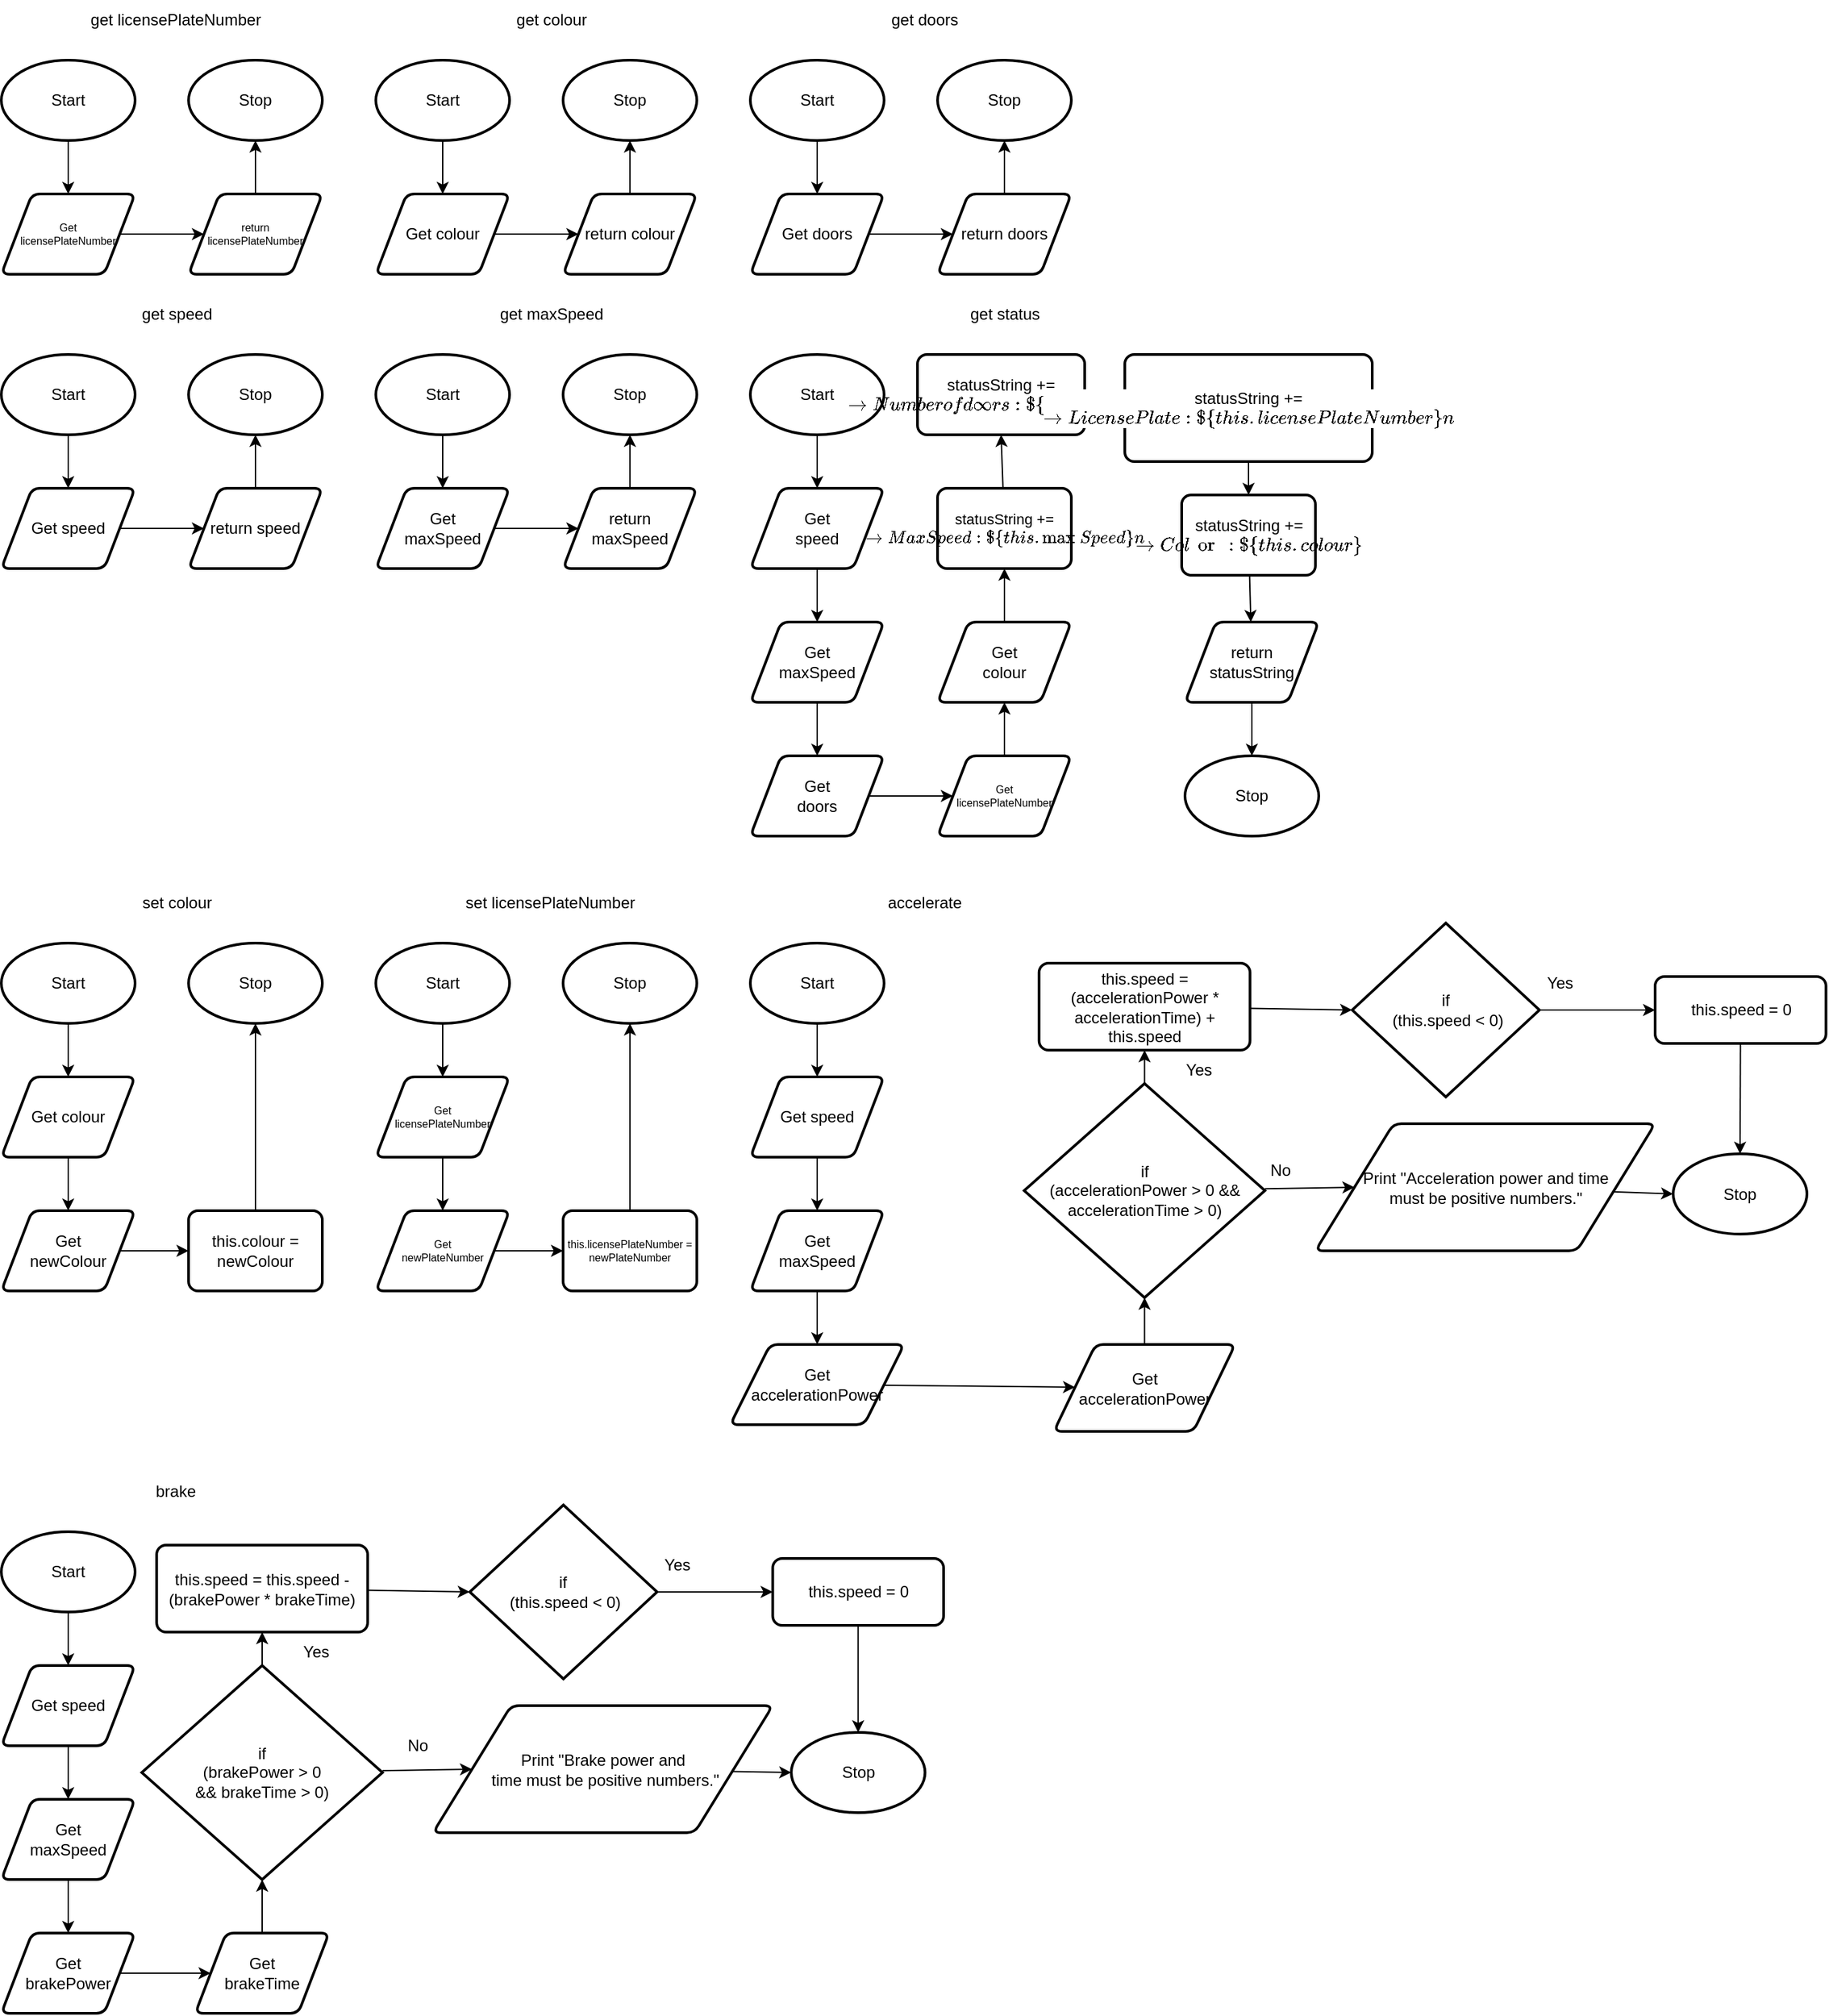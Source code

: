 <mxfile>
    <diagram id="5gMrNbhCcvMap2-kCo8e" name="Page-1">
        <mxGraphModel dx="1326" dy="740" grid="1" gridSize="5" guides="1" tooltips="1" connect="1" arrows="1" fold="1" page="1" pageScale="1" pageWidth="827" pageHeight="1169" math="0" shadow="0">
            <root>
                <mxCell id="0"/>
                <mxCell id="1" parent="0"/>
                <mxCell id="65" style="edgeStyle=none;html=1;entryX=0.5;entryY=0;entryDx=0;entryDy=0;" parent="1" source="66" target="69" edge="1">
                    <mxGeometry relative="1" as="geometry">
                        <mxPoint x="110" y="190" as="targetPoint"/>
                    </mxGeometry>
                </mxCell>
                <mxCell id="66" value="Start" style="strokeWidth=2;html=1;shape=mxgraph.flowchart.start_1;whiteSpace=wrap;" parent="1" vertex="1">
                    <mxGeometry x="40" y="80" width="100" height="60" as="geometry"/>
                </mxCell>
                <mxCell id="67" value="Stop" style="strokeWidth=2;html=1;shape=mxgraph.flowchart.start_1;whiteSpace=wrap;" parent="1" vertex="1">
                    <mxGeometry x="180" y="80" width="100" height="60" as="geometry"/>
                </mxCell>
                <mxCell id="173" style="edgeStyle=none;html=1;entryX=0;entryY=0.5;entryDx=0;entryDy=0;fontSize=14;" parent="1" source="69" edge="1">
                    <mxGeometry relative="1" as="geometry">
                        <mxPoint x="191.5" y="210" as="targetPoint"/>
                    </mxGeometry>
                </mxCell>
                <mxCell id="69" value="Get&lt;br style=&quot;font-size: 8px;&quot;&gt;licensePlateNumber" style="shape=parallelogram;html=1;strokeWidth=2;perimeter=parallelogramPerimeter;whiteSpace=wrap;rounded=1;arcSize=12;size=0.23;fontSize=8;" parent="1" vertex="1">
                    <mxGeometry x="40" y="180" width="100" height="60" as="geometry"/>
                </mxCell>
                <mxCell id="72" value="get licensePlateNumber" style="text;html=1;align=center;verticalAlign=middle;resizable=0;points=[];autosize=1;strokeColor=none;fillColor=none;" parent="1" vertex="1">
                    <mxGeometry x="95" y="35" width="150" height="30" as="geometry"/>
                </mxCell>
                <mxCell id="175" style="edgeStyle=none;html=1;fontSize=8;" parent="1" source="174" target="67" edge="1">
                    <mxGeometry relative="1" as="geometry"/>
                </mxCell>
                <mxCell id="174" value="return&lt;br style=&quot;font-size: 8px;&quot;&gt;licensePlateNumber" style="shape=parallelogram;html=1;strokeWidth=2;perimeter=parallelogramPerimeter;whiteSpace=wrap;rounded=1;arcSize=12;size=0.23;fontSize=8;" parent="1" vertex="1">
                    <mxGeometry x="180" y="180" width="100" height="60" as="geometry"/>
                </mxCell>
                <mxCell id="176" style="edgeStyle=none;html=1;entryX=0.5;entryY=0;entryDx=0;entryDy=0;" parent="1" source="177" target="180" edge="1">
                    <mxGeometry relative="1" as="geometry">
                        <mxPoint x="390" y="190" as="targetPoint"/>
                    </mxGeometry>
                </mxCell>
                <mxCell id="177" value="Start" style="strokeWidth=2;html=1;shape=mxgraph.flowchart.start_1;whiteSpace=wrap;" parent="1" vertex="1">
                    <mxGeometry x="320" y="80" width="100" height="60" as="geometry"/>
                </mxCell>
                <mxCell id="178" value="Stop" style="strokeWidth=2;html=1;shape=mxgraph.flowchart.start_1;whiteSpace=wrap;" parent="1" vertex="1">
                    <mxGeometry x="460" y="80" width="100" height="60" as="geometry"/>
                </mxCell>
                <mxCell id="179" style="edgeStyle=none;html=1;entryX=0;entryY=0.5;entryDx=0;entryDy=0;fontSize=14;" parent="1" source="180" edge="1">
                    <mxGeometry relative="1" as="geometry">
                        <mxPoint x="471.5" y="210" as="targetPoint"/>
                    </mxGeometry>
                </mxCell>
                <mxCell id="180" value="Get colour" style="shape=parallelogram;html=1;strokeWidth=2;perimeter=parallelogramPerimeter;whiteSpace=wrap;rounded=1;arcSize=12;size=0.23;fontSize=12;" parent="1" vertex="1">
                    <mxGeometry x="320" y="180" width="100" height="60" as="geometry"/>
                </mxCell>
                <mxCell id="181" value="get colour" style="text;html=1;align=center;verticalAlign=middle;resizable=0;points=[];autosize=1;strokeColor=none;fillColor=none;" parent="1" vertex="1">
                    <mxGeometry x="413" y="35" width="75" height="30" as="geometry"/>
                </mxCell>
                <mxCell id="182" style="edgeStyle=none;html=1;fontSize=8;" parent="1" source="183" target="178" edge="1">
                    <mxGeometry relative="1" as="geometry"/>
                </mxCell>
                <mxCell id="183" value="return colour" style="shape=parallelogram;html=1;strokeWidth=2;perimeter=parallelogramPerimeter;whiteSpace=wrap;rounded=1;arcSize=12;size=0.23;fontSize=12;" parent="1" vertex="1">
                    <mxGeometry x="460" y="180" width="100" height="60" as="geometry"/>
                </mxCell>
                <mxCell id="184" style="edgeStyle=none;html=1;entryX=0.5;entryY=0;entryDx=0;entryDy=0;" parent="1" source="185" target="188" edge="1">
                    <mxGeometry relative="1" as="geometry">
                        <mxPoint x="670" y="190" as="targetPoint"/>
                    </mxGeometry>
                </mxCell>
                <mxCell id="185" value="Start" style="strokeWidth=2;html=1;shape=mxgraph.flowchart.start_1;whiteSpace=wrap;" parent="1" vertex="1">
                    <mxGeometry x="600" y="80" width="100" height="60" as="geometry"/>
                </mxCell>
                <mxCell id="186" value="Stop" style="strokeWidth=2;html=1;shape=mxgraph.flowchart.start_1;whiteSpace=wrap;" parent="1" vertex="1">
                    <mxGeometry x="740" y="80" width="100" height="60" as="geometry"/>
                </mxCell>
                <mxCell id="187" style="edgeStyle=none;html=1;entryX=0;entryY=0.5;entryDx=0;entryDy=0;fontSize=14;" parent="1" source="188" edge="1">
                    <mxGeometry relative="1" as="geometry">
                        <mxPoint x="751.5" y="210.0" as="targetPoint"/>
                    </mxGeometry>
                </mxCell>
                <mxCell id="188" value="Get doors" style="shape=parallelogram;html=1;strokeWidth=2;perimeter=parallelogramPerimeter;whiteSpace=wrap;rounded=1;arcSize=12;size=0.23;fontSize=12;" parent="1" vertex="1">
                    <mxGeometry x="600" y="180" width="100" height="60" as="geometry"/>
                </mxCell>
                <mxCell id="189" value="get doors" style="text;html=1;align=center;verticalAlign=middle;resizable=0;points=[];autosize=1;strokeColor=none;fillColor=none;" parent="1" vertex="1">
                    <mxGeometry x="695" y="35" width="70" height="30" as="geometry"/>
                </mxCell>
                <mxCell id="190" style="edgeStyle=none;html=1;fontSize=8;" parent="1" source="191" target="186" edge="1">
                    <mxGeometry relative="1" as="geometry"/>
                </mxCell>
                <mxCell id="191" value="return doors" style="shape=parallelogram;html=1;strokeWidth=2;perimeter=parallelogramPerimeter;whiteSpace=wrap;rounded=1;arcSize=12;size=0.23;fontSize=12;" parent="1" vertex="1">
                    <mxGeometry x="740" y="180" width="100" height="60" as="geometry"/>
                </mxCell>
                <mxCell id="192" style="edgeStyle=none;html=1;entryX=0.5;entryY=0;entryDx=0;entryDy=0;" parent="1" source="193" target="196" edge="1">
                    <mxGeometry relative="1" as="geometry">
                        <mxPoint x="110" y="410" as="targetPoint"/>
                    </mxGeometry>
                </mxCell>
                <mxCell id="193" value="Start" style="strokeWidth=2;html=1;shape=mxgraph.flowchart.start_1;whiteSpace=wrap;" parent="1" vertex="1">
                    <mxGeometry x="40" y="300" width="100" height="60" as="geometry"/>
                </mxCell>
                <mxCell id="194" value="Stop" style="strokeWidth=2;html=1;shape=mxgraph.flowchart.start_1;whiteSpace=wrap;" parent="1" vertex="1">
                    <mxGeometry x="180" y="300" width="100" height="60" as="geometry"/>
                </mxCell>
                <mxCell id="195" style="edgeStyle=none;html=1;entryX=0;entryY=0.5;entryDx=0;entryDy=0;fontSize=14;" parent="1" source="196" edge="1">
                    <mxGeometry relative="1" as="geometry">
                        <mxPoint x="191.5" y="430.0" as="targetPoint"/>
                    </mxGeometry>
                </mxCell>
                <mxCell id="196" value="Get speed" style="shape=parallelogram;html=1;strokeWidth=2;perimeter=parallelogramPerimeter;whiteSpace=wrap;rounded=1;arcSize=12;size=0.23;fontSize=12;" parent="1" vertex="1">
                    <mxGeometry x="40" y="400" width="100" height="60" as="geometry"/>
                </mxCell>
                <mxCell id="197" value="get speed" style="text;html=1;align=center;verticalAlign=middle;resizable=0;points=[];autosize=1;strokeColor=none;fillColor=none;" parent="1" vertex="1">
                    <mxGeometry x="133" y="255" width="75" height="30" as="geometry"/>
                </mxCell>
                <mxCell id="198" style="edgeStyle=none;html=1;fontSize=8;" parent="1" source="199" target="194" edge="1">
                    <mxGeometry relative="1" as="geometry"/>
                </mxCell>
                <mxCell id="199" value="return speed" style="shape=parallelogram;html=1;strokeWidth=2;perimeter=parallelogramPerimeter;whiteSpace=wrap;rounded=1;arcSize=12;size=0.23;fontSize=12;" parent="1" vertex="1">
                    <mxGeometry x="180" y="400" width="100" height="60" as="geometry"/>
                </mxCell>
                <mxCell id="200" style="edgeStyle=none;html=1;entryX=0.5;entryY=0;entryDx=0;entryDy=0;" parent="1" source="201" target="204" edge="1">
                    <mxGeometry relative="1" as="geometry">
                        <mxPoint x="390" y="410" as="targetPoint"/>
                    </mxGeometry>
                </mxCell>
                <mxCell id="201" value="Start" style="strokeWidth=2;html=1;shape=mxgraph.flowchart.start_1;whiteSpace=wrap;" parent="1" vertex="1">
                    <mxGeometry x="320" y="300" width="100" height="60" as="geometry"/>
                </mxCell>
                <mxCell id="202" value="Stop" style="strokeWidth=2;html=1;shape=mxgraph.flowchart.start_1;whiteSpace=wrap;" parent="1" vertex="1">
                    <mxGeometry x="460" y="300" width="100" height="60" as="geometry"/>
                </mxCell>
                <mxCell id="203" style="edgeStyle=none;html=1;entryX=0;entryY=0.5;entryDx=0;entryDy=0;fontSize=14;" parent="1" source="204" edge="1">
                    <mxGeometry relative="1" as="geometry">
                        <mxPoint x="471.5" y="430.0" as="targetPoint"/>
                    </mxGeometry>
                </mxCell>
                <mxCell id="204" value="Get&lt;br&gt;maxSpeed" style="shape=parallelogram;html=1;strokeWidth=2;perimeter=parallelogramPerimeter;whiteSpace=wrap;rounded=1;arcSize=12;size=0.23;fontSize=12;" parent="1" vertex="1">
                    <mxGeometry x="320" y="400" width="100" height="60" as="geometry"/>
                </mxCell>
                <mxCell id="205" value="get maxSpeed" style="text;html=1;align=center;verticalAlign=middle;resizable=0;points=[];autosize=1;strokeColor=none;fillColor=none;" parent="1" vertex="1">
                    <mxGeometry x="401" y="255" width="100" height="30" as="geometry"/>
                </mxCell>
                <mxCell id="206" style="edgeStyle=none;html=1;fontSize=8;" parent="1" source="207" target="202" edge="1">
                    <mxGeometry relative="1" as="geometry"/>
                </mxCell>
                <mxCell id="207" value="return&lt;br&gt;maxSpeed" style="shape=parallelogram;html=1;strokeWidth=2;perimeter=parallelogramPerimeter;whiteSpace=wrap;rounded=1;arcSize=12;size=0.23;fontSize=12;" parent="1" vertex="1">
                    <mxGeometry x="460" y="400" width="100" height="60" as="geometry"/>
                </mxCell>
                <mxCell id="208" value="this.colour =&lt;br&gt;newColour" style="rounded=1;whiteSpace=wrap;html=1;absoluteArcSize=1;arcSize=14;strokeWidth=2;fontSize=12;" parent="1" vertex="1">
                    <mxGeometry x="180" y="940" width="100" height="60" as="geometry"/>
                </mxCell>
                <mxCell id="209" style="edgeStyle=none;html=1;entryX=0.5;entryY=0;entryDx=0;entryDy=0;" parent="1" source="210" target="213" edge="1">
                    <mxGeometry relative="1" as="geometry">
                        <mxPoint x="110" y="850" as="targetPoint"/>
                    </mxGeometry>
                </mxCell>
                <mxCell id="210" value="Start" style="strokeWidth=2;html=1;shape=mxgraph.flowchart.start_1;whiteSpace=wrap;" parent="1" vertex="1">
                    <mxGeometry x="40" y="740" width="100" height="60" as="geometry"/>
                </mxCell>
                <mxCell id="211" value="Stop" style="strokeWidth=2;html=1;shape=mxgraph.flowchart.start_1;whiteSpace=wrap;" parent="1" vertex="1">
                    <mxGeometry x="180" y="740" width="100" height="60" as="geometry"/>
                </mxCell>
                <mxCell id="218" style="edgeStyle=none;html=1;entryX=0.5;entryY=0;entryDx=0;entryDy=0;fontSize=12;" parent="1" source="213" target="217" edge="1">
                    <mxGeometry relative="1" as="geometry"/>
                </mxCell>
                <mxCell id="213" value="Get colour" style="shape=parallelogram;html=1;strokeWidth=2;perimeter=parallelogramPerimeter;whiteSpace=wrap;rounded=1;arcSize=12;size=0.23;fontSize=12;" parent="1" vertex="1">
                    <mxGeometry x="40" y="840" width="100" height="60" as="geometry"/>
                </mxCell>
                <mxCell id="214" value="set colour" style="text;html=1;align=center;verticalAlign=middle;resizable=0;points=[];autosize=1;strokeColor=none;fillColor=none;" parent="1" vertex="1">
                    <mxGeometry x="133" y="695" width="75" height="30" as="geometry"/>
                </mxCell>
                <mxCell id="215" style="edgeStyle=none;html=1;fontSize=8;exitX=0.5;exitY=0;exitDx=0;exitDy=0;" parent="1" source="208" target="211" edge="1">
                    <mxGeometry relative="1" as="geometry">
                        <mxPoint x="230" y="840" as="sourcePoint"/>
                    </mxGeometry>
                </mxCell>
                <mxCell id="219" style="edgeStyle=none;html=1;entryX=0;entryY=0.5;entryDx=0;entryDy=0;fontSize=12;" parent="1" source="217" target="208" edge="1">
                    <mxGeometry relative="1" as="geometry"/>
                </mxCell>
                <mxCell id="217" value="Get&lt;br&gt;newColour" style="shape=parallelogram;html=1;strokeWidth=2;perimeter=parallelogramPerimeter;whiteSpace=wrap;rounded=1;arcSize=12;size=0.23;fontSize=12;" parent="1" vertex="1">
                    <mxGeometry x="40" y="940" width="100" height="60" as="geometry"/>
                </mxCell>
                <mxCell id="220" style="edgeStyle=none;html=1;entryX=0.5;entryY=0;entryDx=0;entryDy=0;" parent="1" source="221" target="224" edge="1">
                    <mxGeometry relative="1" as="geometry">
                        <mxPoint x="390" y="850" as="targetPoint"/>
                    </mxGeometry>
                </mxCell>
                <mxCell id="221" value="Start" style="strokeWidth=2;html=1;shape=mxgraph.flowchart.start_1;whiteSpace=wrap;" parent="1" vertex="1">
                    <mxGeometry x="320" y="740" width="100" height="60" as="geometry"/>
                </mxCell>
                <mxCell id="222" value="Stop" style="strokeWidth=2;html=1;shape=mxgraph.flowchart.start_1;whiteSpace=wrap;" parent="1" vertex="1">
                    <mxGeometry x="460" y="740" width="100" height="60" as="geometry"/>
                </mxCell>
                <mxCell id="230" style="edgeStyle=none;html=1;entryX=0.5;entryY=0;entryDx=0;entryDy=0;fontSize=8;" parent="1" source="224" target="228" edge="1">
                    <mxGeometry relative="1" as="geometry"/>
                </mxCell>
                <mxCell id="224" value="Get&lt;br style=&quot;font-size: 8px;&quot;&gt;licensePlateNumber" style="shape=parallelogram;html=1;strokeWidth=2;perimeter=parallelogramPerimeter;whiteSpace=wrap;rounded=1;arcSize=12;size=0.23;fontSize=8;" parent="1" vertex="1">
                    <mxGeometry x="320" y="840" width="100" height="60" as="geometry"/>
                </mxCell>
                <mxCell id="225" value="set licensePlateNumber" style="text;html=1;align=center;verticalAlign=middle;resizable=0;points=[];autosize=1;strokeColor=none;fillColor=none;" parent="1" vertex="1">
                    <mxGeometry x="375" y="695" width="150" height="30" as="geometry"/>
                </mxCell>
                <mxCell id="226" style="edgeStyle=none;html=1;fontSize=8;exitX=0.5;exitY=0;exitDx=0;exitDy=0;" parent="1" source="229" target="222" edge="1">
                    <mxGeometry relative="1" as="geometry">
                        <mxPoint x="510" y="840" as="sourcePoint"/>
                    </mxGeometry>
                </mxCell>
                <mxCell id="231" style="edgeStyle=none;html=1;entryX=0;entryY=0.5;entryDx=0;entryDy=0;fontSize=8;" parent="1" source="228" target="229" edge="1">
                    <mxGeometry relative="1" as="geometry"/>
                </mxCell>
                <mxCell id="228" value="Get&lt;br style=&quot;font-size: 8px;&quot;&gt;newPlateNumber" style="shape=parallelogram;html=1;strokeWidth=2;perimeter=parallelogramPerimeter;whiteSpace=wrap;rounded=1;arcSize=12;size=0.23;fontSize=8;" parent="1" vertex="1">
                    <mxGeometry x="320" y="940" width="100" height="60" as="geometry"/>
                </mxCell>
                <mxCell id="229" value="this.licensePlateNumber =&lt;br style=&quot;font-size: 8px;&quot;&gt;newPlateNumber" style="rounded=1;whiteSpace=wrap;html=1;absoluteArcSize=1;arcSize=14;strokeWidth=2;fontSize=8;" parent="1" vertex="1">
                    <mxGeometry x="460" y="940" width="100" height="60" as="geometry"/>
                </mxCell>
                <mxCell id="232" style="edgeStyle=none;html=1;entryX=0.5;entryY=0;entryDx=0;entryDy=0;" parent="1" source="233" target="236" edge="1">
                    <mxGeometry relative="1" as="geometry">
                        <mxPoint x="670" y="410" as="targetPoint"/>
                    </mxGeometry>
                </mxCell>
                <mxCell id="233" value="Start" style="strokeWidth=2;html=1;shape=mxgraph.flowchart.start_1;whiteSpace=wrap;" parent="1" vertex="1">
                    <mxGeometry x="600" y="300" width="100" height="60" as="geometry"/>
                </mxCell>
                <mxCell id="234" value="Stop" style="strokeWidth=2;html=1;shape=mxgraph.flowchart.start_1;whiteSpace=wrap;" parent="1" vertex="1">
                    <mxGeometry x="925" y="600" width="100" height="60" as="geometry"/>
                </mxCell>
                <mxCell id="248" style="edgeStyle=none;html=1;fontSize=7;" parent="1" source="236" target="240" edge="1">
                    <mxGeometry relative="1" as="geometry"/>
                </mxCell>
                <mxCell id="236" value="Get&lt;br&gt;speed" style="shape=parallelogram;html=1;strokeWidth=2;perimeter=parallelogramPerimeter;whiteSpace=wrap;rounded=1;arcSize=12;size=0.23;fontSize=12;" parent="1" vertex="1">
                    <mxGeometry x="600" y="400" width="100" height="60" as="geometry"/>
                </mxCell>
                <mxCell id="237" value="get status" style="text;html=1;align=center;verticalAlign=middle;resizable=0;points=[];autosize=1;strokeColor=none;fillColor=none;" parent="1" vertex="1">
                    <mxGeometry x="752" y="255" width="75" height="30" as="geometry"/>
                </mxCell>
                <mxCell id="238" style="edgeStyle=none;html=1;fontSize=8;" parent="1" source="239" target="234" edge="1">
                    <mxGeometry relative="1" as="geometry"/>
                </mxCell>
                <mxCell id="239" value="return&lt;br&gt;statusString" style="shape=parallelogram;html=1;strokeWidth=2;perimeter=parallelogramPerimeter;whiteSpace=wrap;rounded=1;arcSize=12;size=0.23;fontSize=12;" parent="1" vertex="1">
                    <mxGeometry x="925" y="500" width="100" height="60" as="geometry"/>
                </mxCell>
                <mxCell id="249" style="edgeStyle=none;html=1;entryX=0.5;entryY=0;entryDx=0;entryDy=0;fontSize=7;" parent="1" source="240" target="241" edge="1">
                    <mxGeometry relative="1" as="geometry"/>
                </mxCell>
                <mxCell id="240" value="Get&lt;br&gt;maxSpeed" style="shape=parallelogram;html=1;strokeWidth=2;perimeter=parallelogramPerimeter;whiteSpace=wrap;rounded=1;arcSize=12;size=0.23;fontSize=12;" parent="1" vertex="1">
                    <mxGeometry x="600" y="500" width="100" height="60" as="geometry"/>
                </mxCell>
                <mxCell id="250" style="edgeStyle=none;html=1;fontSize=7;" parent="1" source="241" target="242" edge="1">
                    <mxGeometry relative="1" as="geometry"/>
                </mxCell>
                <mxCell id="241" value="Get&lt;br&gt;doors" style="shape=parallelogram;html=1;strokeWidth=2;perimeter=parallelogramPerimeter;whiteSpace=wrap;rounded=1;arcSize=12;size=0.23;fontSize=12;" parent="1" vertex="1">
                    <mxGeometry x="600" y="600" width="100" height="60" as="geometry"/>
                </mxCell>
                <mxCell id="251" style="edgeStyle=none;html=1;fontSize=7;" parent="1" source="242" target="243" edge="1">
                    <mxGeometry relative="1" as="geometry"/>
                </mxCell>
                <mxCell id="242" value="Get&lt;br style=&quot;font-size: 8px;&quot;&gt;licensePlateNumber" style="shape=parallelogram;html=1;strokeWidth=2;perimeter=parallelogramPerimeter;whiteSpace=wrap;rounded=1;arcSize=12;size=0.23;fontSize=8;" parent="1" vertex="1">
                    <mxGeometry x="740" y="600" width="100" height="60" as="geometry"/>
                </mxCell>
                <mxCell id="252" style="edgeStyle=none;html=1;entryX=0.5;entryY=1;entryDx=0;entryDy=0;fontSize=7;" parent="1" source="243" target="244" edge="1">
                    <mxGeometry relative="1" as="geometry"/>
                </mxCell>
                <mxCell id="243" value="Get&lt;br&gt;colour" style="shape=parallelogram;html=1;strokeWidth=2;perimeter=parallelogramPerimeter;whiteSpace=wrap;rounded=1;arcSize=12;size=0.23;fontSize=12;" parent="1" vertex="1">
                    <mxGeometry x="740" y="500" width="100" height="60" as="geometry"/>
                </mxCell>
                <mxCell id="253" style="edgeStyle=none;html=1;entryX=0.5;entryY=1;entryDx=0;entryDy=0;fontSize=7;" parent="1" source="244" target="245" edge="1">
                    <mxGeometry relative="1" as="geometry"/>
                </mxCell>
                <mxCell id="244" value="statusString += ` -&amp;gt; MaxSpeed: ${this.maxSpeed}\n`" style="rounded=1;whiteSpace=wrap;html=1;absoluteArcSize=1;arcSize=14;strokeWidth=2;fontSize=11;" parent="1" vertex="1">
                    <mxGeometry x="740" y="400" width="100" height="60" as="geometry"/>
                </mxCell>
                <mxCell id="254" style="edgeStyle=none;html=1;entryX=0;entryY=0.5;entryDx=0;entryDy=0;fontSize=7;" parent="1" source="245" target="246" edge="1">
                    <mxGeometry relative="1" as="geometry"/>
                </mxCell>
                <mxCell id="245" value="statusString += ` -&amp;gt; Number of doors: ${this.doors}\n`" style="rounded=1;whiteSpace=wrap;html=1;absoluteArcSize=1;arcSize=14;strokeWidth=2;fontSize=12;" parent="1" vertex="1">
                    <mxGeometry x="725" y="300" width="125" height="60" as="geometry"/>
                </mxCell>
                <mxCell id="255" style="edgeStyle=none;html=1;fontSize=7;" parent="1" source="246" target="247" edge="1">
                    <mxGeometry relative="1" as="geometry"/>
                </mxCell>
                <mxCell id="246" value="&lt;font style=&quot;font-size: 12px;&quot;&gt;statusString += ` -&amp;gt; License Plate: ${this.licensePlateNumber}\n`&lt;/font&gt;" style="rounded=1;whiteSpace=wrap;html=1;absoluteArcSize=1;arcSize=14;strokeWidth=2;fontSize=7;labelBackgroundColor=default;" parent="1" vertex="1">
                    <mxGeometry x="880" y="300" width="185" height="80" as="geometry"/>
                </mxCell>
                <mxCell id="256" style="edgeStyle=none;html=1;fontSize=7;" parent="1" source="247" target="239" edge="1">
                    <mxGeometry relative="1" as="geometry"/>
                </mxCell>
                <mxCell id="247" value="statusString += ` -&amp;gt; Color: ${this.colour}`" style="rounded=1;whiteSpace=wrap;html=1;absoluteArcSize=1;arcSize=14;strokeWidth=2;fontSize=12;" parent="1" vertex="1">
                    <mxGeometry x="922.5" y="405" width="100" height="60" as="geometry"/>
                </mxCell>
                <mxCell id="257" style="edgeStyle=none;html=1;entryX=0.5;entryY=0;entryDx=0;entryDy=0;" parent="1" source="258" target="261" edge="1">
                    <mxGeometry relative="1" as="geometry">
                        <mxPoint x="670" y="850" as="targetPoint"/>
                    </mxGeometry>
                </mxCell>
                <mxCell id="258" value="Start" style="strokeWidth=2;html=1;shape=mxgraph.flowchart.start_1;whiteSpace=wrap;" parent="1" vertex="1">
                    <mxGeometry x="600" y="740" width="100" height="60" as="geometry"/>
                </mxCell>
                <mxCell id="260" style="edgeStyle=none;html=1;entryX=0.5;entryY=0;entryDx=0;entryDy=0;fontSize=8;" parent="1" source="261" target="265" edge="1">
                    <mxGeometry relative="1" as="geometry"/>
                </mxCell>
                <mxCell id="261" value="Get speed" style="shape=parallelogram;html=1;strokeWidth=2;perimeter=parallelogramPerimeter;whiteSpace=wrap;rounded=1;arcSize=12;size=0.23;fontSize=12;" parent="1" vertex="1">
                    <mxGeometry x="600" y="840" width="100" height="60" as="geometry"/>
                </mxCell>
                <mxCell id="262" value="accelerate" style="text;html=1;align=center;verticalAlign=middle;resizable=0;points=[];autosize=1;strokeColor=none;fillColor=none;" parent="1" vertex="1">
                    <mxGeometry x="690" y="695" width="80" height="30" as="geometry"/>
                </mxCell>
                <mxCell id="268" style="edgeStyle=none;html=1;entryX=0.5;entryY=0;entryDx=0;entryDy=0;fontSize=12;" parent="1" source="265" target="267" edge="1">
                    <mxGeometry relative="1" as="geometry"/>
                </mxCell>
                <mxCell id="265" value="Get&lt;br style=&quot;font-size: 12px;&quot;&gt;maxSpeed" style="shape=parallelogram;html=1;strokeWidth=2;perimeter=parallelogramPerimeter;whiteSpace=wrap;rounded=1;arcSize=12;size=0.23;fontSize=12;" parent="1" vertex="1">
                    <mxGeometry x="600" y="940" width="100" height="60" as="geometry"/>
                </mxCell>
                <mxCell id="270" style="edgeStyle=none;html=1;fontSize=12;" parent="1" source="267" target="269" edge="1">
                    <mxGeometry relative="1" as="geometry"/>
                </mxCell>
                <mxCell id="267" value="Get&lt;br style=&quot;font-size: 12px;&quot;&gt;accelerationPower" style="shape=parallelogram;html=1;strokeWidth=2;perimeter=parallelogramPerimeter;whiteSpace=wrap;rounded=1;arcSize=12;size=0.23;fontSize=12;" parent="1" vertex="1">
                    <mxGeometry x="585" y="1040" width="130" height="60" as="geometry"/>
                </mxCell>
                <mxCell id="305" style="edgeStyle=none;html=1;entryX=0.5;entryY=1;entryDx=0;entryDy=0;entryPerimeter=0;fontSize=12;" edge="1" parent="1" source="269" target="303">
                    <mxGeometry relative="1" as="geometry"/>
                </mxCell>
                <mxCell id="269" value="Get&lt;br style=&quot;font-size: 12px;&quot;&gt;accelerationPower" style="shape=parallelogram;html=1;strokeWidth=2;perimeter=parallelogramPerimeter;whiteSpace=wrap;rounded=1;arcSize=12;size=0.23;fontSize=12;" parent="1" vertex="1">
                    <mxGeometry x="827" y="1040" width="135.5" height="65" as="geometry"/>
                </mxCell>
                <mxCell id="282" style="edgeStyle=none;html=1;entryX=0.5;entryY=0;entryDx=0;entryDy=0;" parent="1" source="283" target="286" edge="1">
                    <mxGeometry relative="1" as="geometry">
                        <mxPoint x="110" y="1290" as="targetPoint"/>
                    </mxGeometry>
                </mxCell>
                <mxCell id="283" value="Start" style="strokeWidth=2;html=1;shape=mxgraph.flowchart.start_1;whiteSpace=wrap;" parent="1" vertex="1">
                    <mxGeometry x="40" y="1180" width="100" height="60" as="geometry"/>
                </mxCell>
                <mxCell id="285" style="edgeStyle=none;html=1;entryX=0.5;entryY=0;entryDx=0;entryDy=0;fontSize=8;" parent="1" source="286" target="289" edge="1">
                    <mxGeometry relative="1" as="geometry"/>
                </mxCell>
                <mxCell id="286" value="Get speed" style="shape=parallelogram;html=1;strokeWidth=2;perimeter=parallelogramPerimeter;whiteSpace=wrap;rounded=1;arcSize=12;size=0.23;fontSize=12;" parent="1" vertex="1">
                    <mxGeometry x="40" y="1280" width="100" height="60" as="geometry"/>
                </mxCell>
                <mxCell id="287" value="brake" style="text;html=1;align=center;verticalAlign=middle;resizable=0;points=[];autosize=1;strokeColor=none;fillColor=none;" parent="1" vertex="1">
                    <mxGeometry x="145" y="1135" width="50" height="30" as="geometry"/>
                </mxCell>
                <mxCell id="288" style="edgeStyle=none;html=1;entryX=0.5;entryY=0;entryDx=0;entryDy=0;fontSize=12;" parent="1" source="289" target="293" edge="1">
                    <mxGeometry relative="1" as="geometry"/>
                </mxCell>
                <mxCell id="289" value="Get&lt;br style=&quot;font-size: 12px;&quot;&gt;maxSpeed" style="shape=parallelogram;html=1;strokeWidth=2;perimeter=parallelogramPerimeter;whiteSpace=wrap;rounded=1;arcSize=12;size=0.23;fontSize=12;" parent="1" vertex="1">
                    <mxGeometry x="40" y="1380" width="100" height="60" as="geometry"/>
                </mxCell>
                <mxCell id="292" style="edgeStyle=none;html=1;fontSize=12;" parent="1" source="293" target="295" edge="1">
                    <mxGeometry relative="1" as="geometry"/>
                </mxCell>
                <mxCell id="293" value="Get&lt;br style=&quot;font-size: 12px;&quot;&gt;brakePower" style="shape=parallelogram;html=1;strokeWidth=2;perimeter=parallelogramPerimeter;whiteSpace=wrap;rounded=1;arcSize=12;size=0.23;fontSize=12;" parent="1" vertex="1">
                    <mxGeometry x="40" y="1480" width="100" height="60" as="geometry"/>
                </mxCell>
                <mxCell id="295" value="Get&lt;br style=&quot;font-size: 12px;&quot;&gt;brakeTime" style="shape=parallelogram;html=1;strokeWidth=2;perimeter=parallelogramPerimeter;whiteSpace=wrap;rounded=1;arcSize=12;size=0.23;fontSize=12;" parent="1" vertex="1">
                    <mxGeometry x="185.01" y="1480" width="100" height="60" as="geometry"/>
                </mxCell>
                <mxCell id="307" style="edgeStyle=none;html=1;fontSize=12;" edge="1" parent="1" source="303" target="306">
                    <mxGeometry relative="1" as="geometry"/>
                </mxCell>
                <mxCell id="317" style="edgeStyle=none;html=1;entryX=0;entryY=0.5;entryDx=0;entryDy=0;fontSize=12;" edge="1" parent="1" source="303" target="316">
                    <mxGeometry relative="1" as="geometry"/>
                </mxCell>
                <mxCell id="303" value="if &lt;br&gt;(accelerationPower &amp;gt; 0 &amp;amp;&amp;amp; accelerationTime &amp;gt; 0)" style="strokeWidth=2;html=1;shape=mxgraph.flowchart.decision;whiteSpace=wrap;fontSize=12;" vertex="1" parent="1">
                    <mxGeometry x="804.75" y="845" width="180" height="160" as="geometry"/>
                </mxCell>
                <mxCell id="314" style="edgeStyle=none;html=1;entryX=0;entryY=0.5;entryDx=0;entryDy=0;entryPerimeter=0;fontSize=12;" edge="1" parent="1" source="306" target="309">
                    <mxGeometry relative="1" as="geometry"/>
                </mxCell>
                <mxCell id="306" value="this.speed = (accelerationPower * accelerationTime) + this.speed" style="rounded=1;whiteSpace=wrap;html=1;absoluteArcSize=1;arcSize=14;strokeWidth=2;fontSize=12;" vertex="1" parent="1">
                    <mxGeometry x="815.88" y="755" width="157.75" height="65" as="geometry"/>
                </mxCell>
                <mxCell id="308" value="Yes" style="text;html=1;align=center;verticalAlign=middle;resizable=0;points=[];autosize=1;strokeColor=none;fillColor=none;fontSize=12;" vertex="1" parent="1">
                    <mxGeometry x="915" y="820" width="40" height="30" as="geometry"/>
                </mxCell>
                <mxCell id="315" style="edgeStyle=none;html=1;entryX=0;entryY=0.5;entryDx=0;entryDy=0;fontSize=12;" edge="1" parent="1" source="309" target="312">
                    <mxGeometry relative="1" as="geometry"/>
                </mxCell>
                <mxCell id="309" value="if &lt;br&gt;&amp;nbsp;(this.speed &amp;lt; 0)" style="strokeWidth=2;html=1;shape=mxgraph.flowchart.decision;whiteSpace=wrap;fontSize=12;" vertex="1" parent="1">
                    <mxGeometry x="1050.01" y="725" width="140" height="130" as="geometry"/>
                </mxCell>
                <mxCell id="320" style="edgeStyle=none;html=1;entryX=0.5;entryY=0;entryDx=0;entryDy=0;entryPerimeter=0;fontSize=12;" edge="1" parent="1" source="312" target="319">
                    <mxGeometry relative="1" as="geometry"/>
                </mxCell>
                <mxCell id="312" value="this.speed = 0" style="rounded=1;whiteSpace=wrap;html=1;absoluteArcSize=1;arcSize=14;strokeWidth=2;fontSize=12;" vertex="1" parent="1">
                    <mxGeometry x="1276.5" y="765" width="127.75" height="50" as="geometry"/>
                </mxCell>
                <mxCell id="321" style="edgeStyle=none;html=1;fontSize=12;entryX=0;entryY=0.5;entryDx=0;entryDy=0;entryPerimeter=0;" edge="1" parent="1" source="316" target="319">
                    <mxGeometry relative="1" as="geometry">
                        <mxPoint x="1265" y="920" as="targetPoint"/>
                    </mxGeometry>
                </mxCell>
                <mxCell id="316" value="Print &quot;Acceleration power and time &lt;br&gt;must be positive numbers.&quot;" style="shape=parallelogram;html=1;strokeWidth=2;perimeter=parallelogramPerimeter;whiteSpace=wrap;rounded=1;arcSize=12;size=0.23;fontSize=12;" vertex="1" parent="1">
                    <mxGeometry x="1022.5" y="875" width="254" height="95" as="geometry"/>
                </mxCell>
                <mxCell id="318" value="Yes" style="text;html=1;align=center;verticalAlign=middle;resizable=0;points=[];autosize=1;strokeColor=none;fillColor=none;fontSize=12;" vertex="1" parent="1">
                    <mxGeometry x="1185" y="755" width="40" height="30" as="geometry"/>
                </mxCell>
                <mxCell id="319" value="Stop" style="strokeWidth=2;html=1;shape=mxgraph.flowchart.start_1;whiteSpace=wrap;" vertex="1" parent="1">
                    <mxGeometry x="1290" y="897.5" width="100" height="60" as="geometry"/>
                </mxCell>
                <mxCell id="354" style="edgeStyle=none;html=1;entryX=0.5;entryY=1;entryDx=0;entryDy=0;entryPerimeter=0;fontSize=12;exitX=0.5;exitY=0;exitDx=0;exitDy=0;" edge="1" parent="1" source="295" target="358">
                    <mxGeometry relative="1" as="geometry">
                        <mxPoint x="235" y="1475" as="sourcePoint"/>
                    </mxGeometry>
                </mxCell>
                <mxCell id="356" style="edgeStyle=none;html=1;fontSize=12;" edge="1" parent="1" source="358" target="360">
                    <mxGeometry relative="1" as="geometry"/>
                </mxCell>
                <mxCell id="357" style="edgeStyle=none;html=1;entryX=0;entryY=0.5;entryDx=0;entryDy=0;fontSize=12;" edge="1" parent="1" source="358" target="367">
                    <mxGeometry relative="1" as="geometry"/>
                </mxCell>
                <mxCell id="358" value="if &lt;br&gt;(brakePower &amp;gt; 0 &lt;br&gt;&amp;amp;&amp;amp; brakeTime &amp;gt; 0)" style="strokeWidth=2;html=1;shape=mxgraph.flowchart.decision;whiteSpace=wrap;fontSize=12;" vertex="1" parent="1">
                    <mxGeometry x="145" y="1280" width="180" height="160" as="geometry"/>
                </mxCell>
                <mxCell id="359" style="edgeStyle=none;html=1;entryX=0;entryY=0.5;entryDx=0;entryDy=0;entryPerimeter=0;fontSize=12;" edge="1" parent="1" source="360" target="363">
                    <mxGeometry relative="1" as="geometry"/>
                </mxCell>
                <mxCell id="360" value="this.speed = this.speed - (brakePower * brakeTime)" style="rounded=1;whiteSpace=wrap;html=1;absoluteArcSize=1;arcSize=14;strokeWidth=2;fontSize=12;" vertex="1" parent="1">
                    <mxGeometry x="156.13" y="1190" width="157.75" height="65" as="geometry"/>
                </mxCell>
                <mxCell id="361" value="Yes" style="text;html=1;align=center;verticalAlign=middle;resizable=0;points=[];autosize=1;strokeColor=none;fillColor=none;fontSize=12;" vertex="1" parent="1">
                    <mxGeometry x="255.25" y="1255" width="40" height="30" as="geometry"/>
                </mxCell>
                <mxCell id="362" style="edgeStyle=none;html=1;entryX=0;entryY=0.5;entryDx=0;entryDy=0;fontSize=12;" edge="1" parent="1" source="363" target="365">
                    <mxGeometry relative="1" as="geometry"/>
                </mxCell>
                <mxCell id="363" value="if &lt;br&gt;&amp;nbsp;(this.speed &amp;lt; 0)" style="strokeWidth=2;html=1;shape=mxgraph.flowchart.decision;whiteSpace=wrap;fontSize=12;" vertex="1" parent="1">
                    <mxGeometry x="390.26" y="1160" width="140" height="130" as="geometry"/>
                </mxCell>
                <mxCell id="364" style="edgeStyle=none;html=1;entryX=0.5;entryY=0;entryDx=0;entryDy=0;entryPerimeter=0;fontSize=12;" edge="1" parent="1" source="365" target="369">
                    <mxGeometry relative="1" as="geometry"/>
                </mxCell>
                <mxCell id="365" value="this.speed = 0" style="rounded=1;whiteSpace=wrap;html=1;absoluteArcSize=1;arcSize=14;strokeWidth=2;fontSize=12;" vertex="1" parent="1">
                    <mxGeometry x="616.75" y="1200" width="127.75" height="50" as="geometry"/>
                </mxCell>
                <mxCell id="366" style="edgeStyle=none;html=1;fontSize=12;entryX=0;entryY=0.5;entryDx=0;entryDy=0;entryPerimeter=0;" edge="1" parent="1" source="367" target="369">
                    <mxGeometry relative="1" as="geometry">
                        <mxPoint x="605.25" y="1355" as="targetPoint"/>
                    </mxGeometry>
                </mxCell>
                <mxCell id="367" value="Print &quot;Brake power and&lt;br&gt;&amp;nbsp;time must be positive numbers.&quot;" style="shape=parallelogram;html=1;strokeWidth=2;perimeter=parallelogramPerimeter;whiteSpace=wrap;rounded=1;arcSize=12;size=0.23;fontSize=12;" vertex="1" parent="1">
                    <mxGeometry x="362.75" y="1310" width="254" height="95" as="geometry"/>
                </mxCell>
                <mxCell id="368" value="Yes" style="text;html=1;align=center;verticalAlign=middle;resizable=0;points=[];autosize=1;strokeColor=none;fillColor=none;fontSize=12;" vertex="1" parent="1">
                    <mxGeometry x="525.25" y="1190" width="40" height="30" as="geometry"/>
                </mxCell>
                <mxCell id="369" value="Stop" style="strokeWidth=2;html=1;shape=mxgraph.flowchart.start_1;whiteSpace=wrap;" vertex="1" parent="1">
                    <mxGeometry x="630.63" y="1330" width="100" height="60" as="geometry"/>
                </mxCell>
                <mxCell id="370" value="No" style="text;html=1;align=center;verticalAlign=middle;resizable=0;points=[];autosize=1;strokeColor=none;fillColor=none;fontSize=12;" vertex="1" parent="1">
                    <mxGeometry x="978" y="895" width="35" height="30" as="geometry"/>
                </mxCell>
                <mxCell id="371" value="No" style="text;html=1;align=center;verticalAlign=middle;resizable=0;points=[];autosize=1;strokeColor=none;fillColor=none;fontSize=12;" vertex="1" parent="1">
                    <mxGeometry x="333" y="1325" width="35" height="30" as="geometry"/>
                </mxCell>
            </root>
        </mxGraphModel>
    </diagram>
</mxfile>
